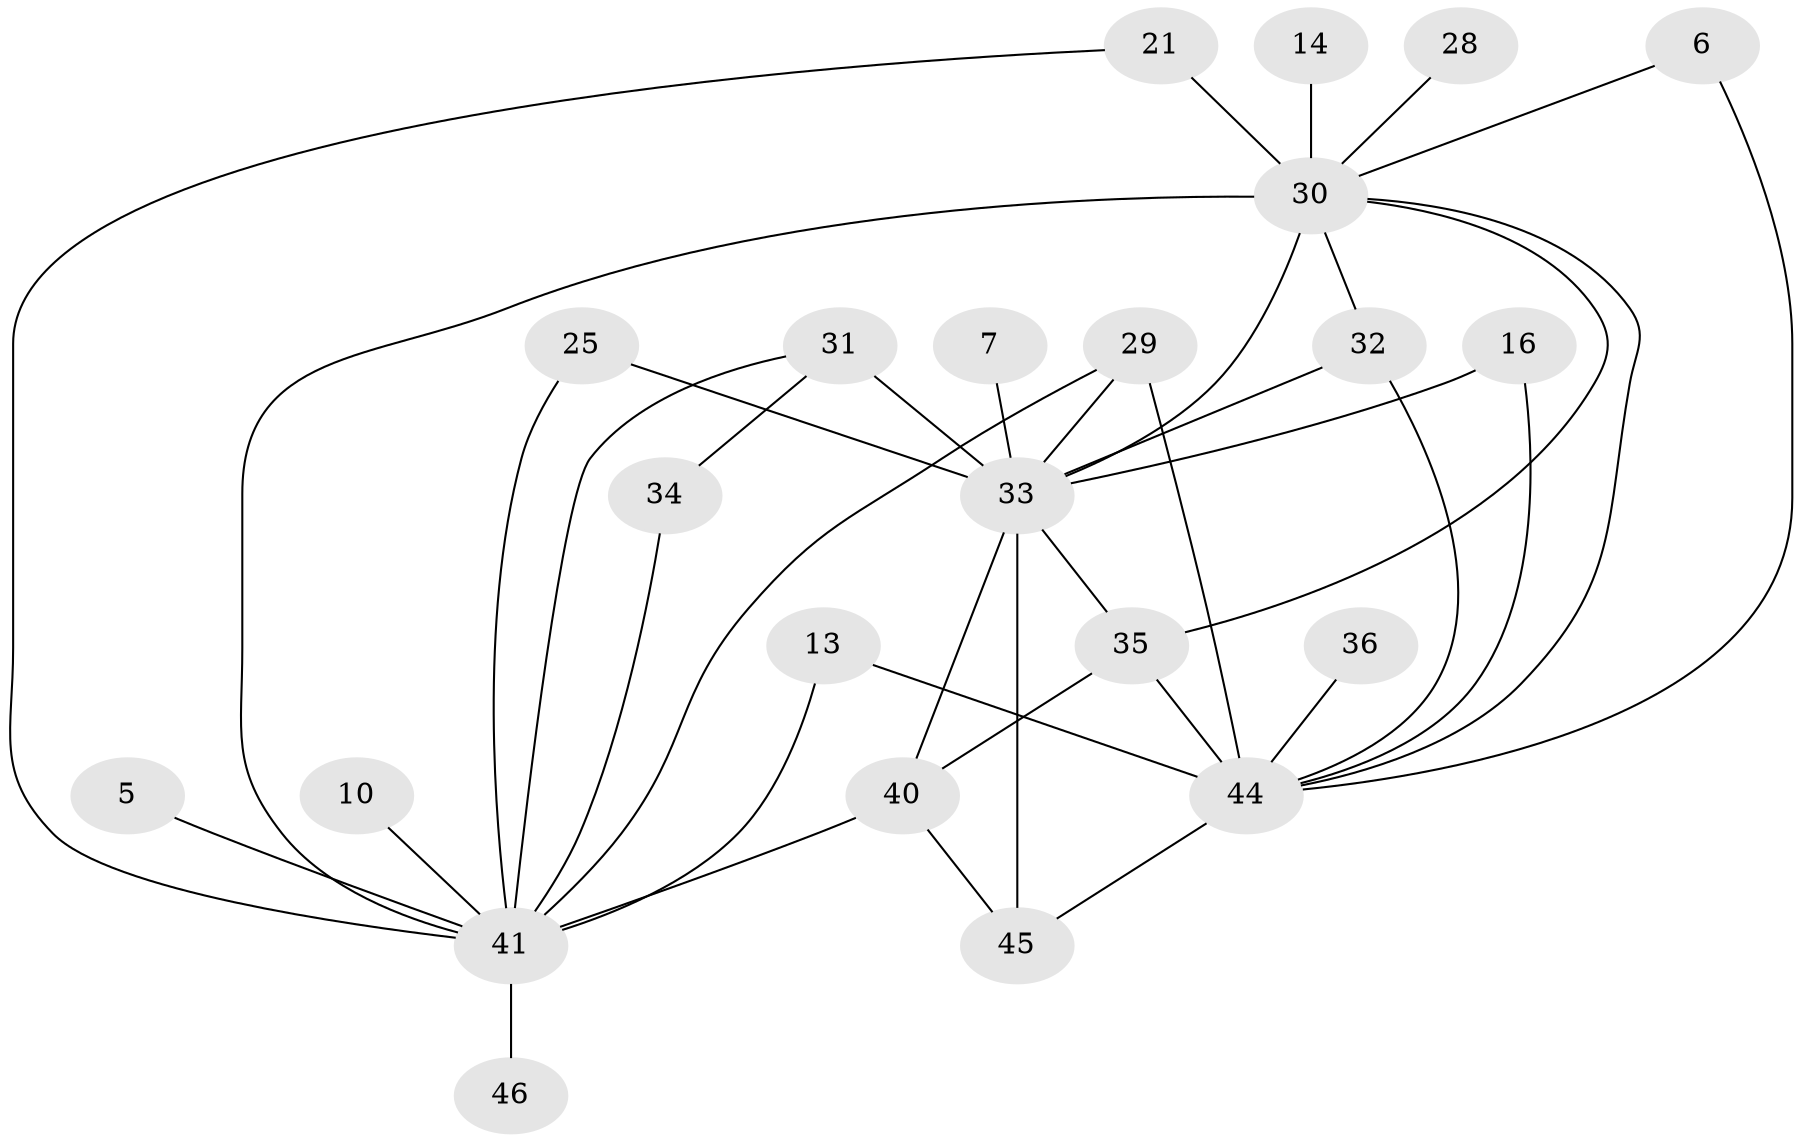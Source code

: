 // original degree distribution, {6: 0.013422818791946308, 4: 0.0738255033557047, 1: 0.2214765100671141, 2: 0.3087248322147651, 0: 0.1342281879194631, 3: 0.174496644295302, 5: 0.0738255033557047}
// Generated by graph-tools (version 1.1) at 2025/35/03/04/25 23:35:48]
// undirected, 23 vertices, 39 edges
graph export_dot {
  node [color=gray90,style=filled];
  5;
  6;
  7;
  10;
  13;
  14;
  16;
  21;
  25;
  28;
  29;
  30;
  31;
  32;
  33;
  34;
  35;
  36;
  40;
  41;
  44;
  45;
  46;
  5 -- 41 [weight=1.0];
  6 -- 30 [weight=1.0];
  6 -- 44 [weight=1.0];
  7 -- 33 [weight=2.0];
  10 -- 41 [weight=1.0];
  13 -- 41 [weight=1.0];
  13 -- 44 [weight=3.0];
  14 -- 30 [weight=1.0];
  16 -- 33 [weight=1.0];
  16 -- 44 [weight=1.0];
  21 -- 30 [weight=2.0];
  21 -- 41 [weight=1.0];
  25 -- 33 [weight=1.0];
  25 -- 41 [weight=1.0];
  28 -- 30 [weight=1.0];
  29 -- 33 [weight=1.0];
  29 -- 41 [weight=1.0];
  29 -- 44 [weight=1.0];
  30 -- 32 [weight=1.0];
  30 -- 33 [weight=2.0];
  30 -- 35 [weight=1.0];
  30 -- 41 [weight=1.0];
  30 -- 44 [weight=1.0];
  31 -- 33 [weight=3.0];
  31 -- 34 [weight=1.0];
  31 -- 41 [weight=1.0];
  32 -- 33 [weight=1.0];
  32 -- 44 [weight=1.0];
  33 -- 35 [weight=1.0];
  33 -- 40 [weight=1.0];
  33 -- 45 [weight=3.0];
  34 -- 41 [weight=1.0];
  35 -- 40 [weight=1.0];
  35 -- 44 [weight=1.0];
  36 -- 44 [weight=2.0];
  40 -- 41 [weight=1.0];
  40 -- 45 [weight=1.0];
  41 -- 46 [weight=1.0];
  44 -- 45 [weight=2.0];
}
